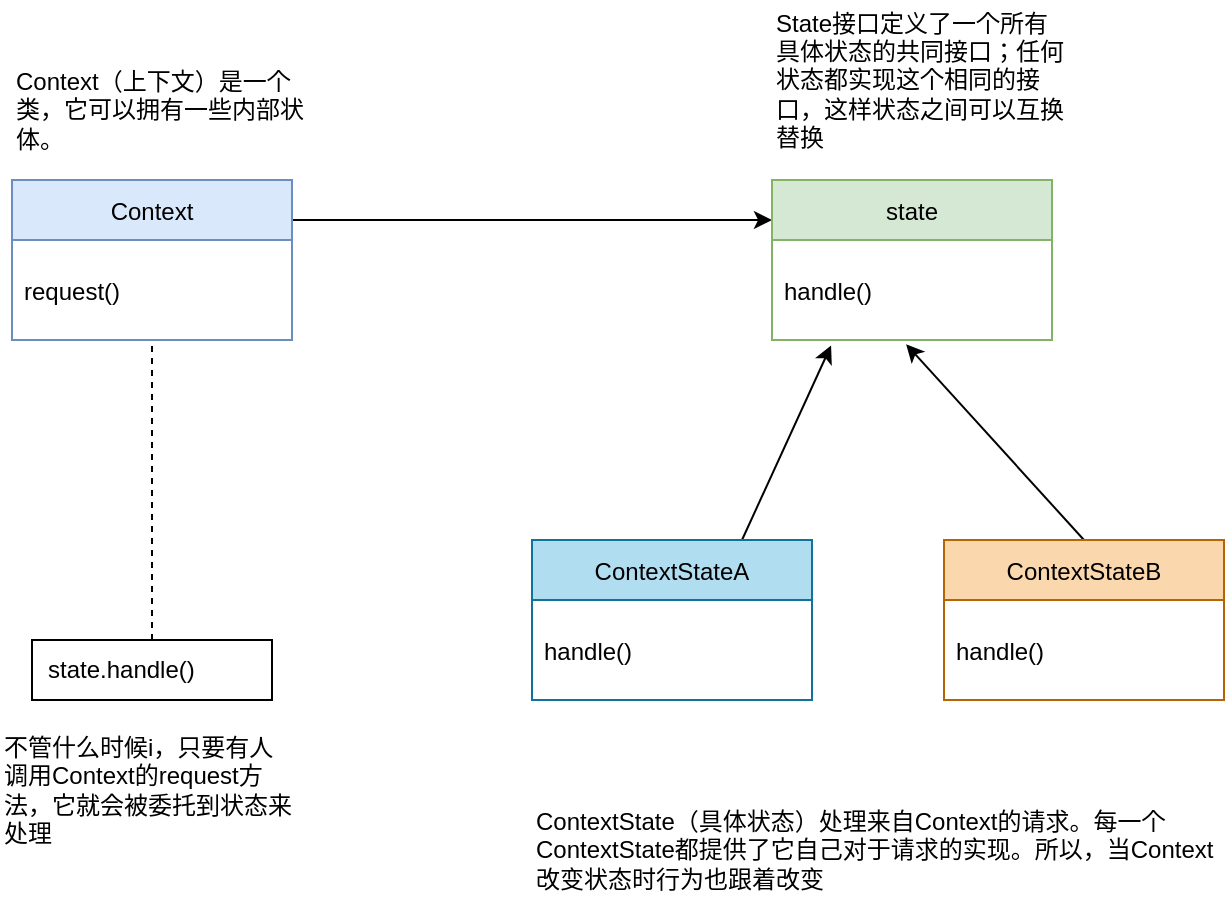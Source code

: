 <mxfile version="15.4.0" type="device"><diagram id="ZRb2vMLzseymjhVeqiOs" name="第 1 页"><mxGraphModel dx="1209" dy="809" grid="1" gridSize="10" guides="1" tooltips="1" connect="1" arrows="1" fold="1" page="1" pageScale="1" pageWidth="827" pageHeight="1169" math="0" shadow="0"><root><mxCell id="0"/><mxCell id="1" parent="0"/><mxCell id="JvCLx3ox3nxztrvhDEvz-16" style="edgeStyle=orthogonalEdgeStyle;rounded=0;orthogonalLoop=1;jettySize=auto;html=1;exitX=1;exitY=0.25;exitDx=0;exitDy=0;entryX=0;entryY=0.25;entryDx=0;entryDy=0;" edge="1" parent="1" source="JvCLx3ox3nxztrvhDEvz-10" target="JvCLx3ox3nxztrvhDEvz-14"><mxGeometry relative="1" as="geometry"/></mxCell><mxCell id="JvCLx3ox3nxztrvhDEvz-10" value="Context" style="swimlane;fontStyle=0;childLayout=stackLayout;horizontal=1;startSize=30;horizontalStack=0;resizeParent=1;resizeParentMax=0;resizeLast=0;collapsible=1;marginBottom=0;fillColor=#dae8fc;strokeColor=#6c8ebf;" vertex="1" parent="1"><mxGeometry x="154" y="140" width="140" height="80" as="geometry"/></mxCell><mxCell id="JvCLx3ox3nxztrvhDEvz-13" value="request()" style="text;strokeColor=none;fillColor=none;align=left;verticalAlign=middle;spacingLeft=4;spacingRight=4;overflow=hidden;points=[[0,0.5],[1,0.5]];portConstraint=eastwest;rotatable=0;" vertex="1" parent="JvCLx3ox3nxztrvhDEvz-10"><mxGeometry y="30" width="140" height="50" as="geometry"/></mxCell><mxCell id="JvCLx3ox3nxztrvhDEvz-14" value="state" style="swimlane;fontStyle=0;childLayout=stackLayout;horizontal=1;startSize=30;horizontalStack=0;resizeParent=1;resizeParentMax=0;resizeLast=0;collapsible=1;marginBottom=0;fillColor=#d5e8d4;strokeColor=#82b366;" vertex="1" parent="1"><mxGeometry x="534" y="140" width="140" height="80" as="geometry"/></mxCell><mxCell id="JvCLx3ox3nxztrvhDEvz-15" value="handle()" style="text;strokeColor=none;fillColor=none;align=left;verticalAlign=middle;spacingLeft=4;spacingRight=4;overflow=hidden;points=[[0,0.5],[1,0.5]];portConstraint=eastwest;rotatable=0;" vertex="1" parent="JvCLx3ox3nxztrvhDEvz-14"><mxGeometry y="30" width="140" height="50" as="geometry"/></mxCell><mxCell id="JvCLx3ox3nxztrvhDEvz-22" style="rounded=0;orthogonalLoop=1;jettySize=auto;html=1;exitX=0.75;exitY=0;exitDx=0;exitDy=0;entryX=0.211;entryY=1.054;entryDx=0;entryDy=0;entryPerimeter=0;" edge="1" parent="1" source="JvCLx3ox3nxztrvhDEvz-17" target="JvCLx3ox3nxztrvhDEvz-15"><mxGeometry relative="1" as="geometry"/></mxCell><mxCell id="JvCLx3ox3nxztrvhDEvz-17" value="ContextStateA" style="swimlane;fontStyle=0;childLayout=stackLayout;horizontal=1;startSize=30;horizontalStack=0;resizeParent=1;resizeParentMax=0;resizeLast=0;collapsible=1;marginBottom=0;fillColor=#b1ddf0;strokeColor=#10739e;" vertex="1" parent="1"><mxGeometry x="414" y="320" width="140" height="80" as="geometry"/></mxCell><mxCell id="JvCLx3ox3nxztrvhDEvz-18" value="handle()" style="text;strokeColor=none;fillColor=none;align=left;verticalAlign=middle;spacingLeft=4;spacingRight=4;overflow=hidden;points=[[0,0.5],[1,0.5]];portConstraint=eastwest;rotatable=0;" vertex="1" parent="JvCLx3ox3nxztrvhDEvz-17"><mxGeometry y="30" width="140" height="50" as="geometry"/></mxCell><mxCell id="JvCLx3ox3nxztrvhDEvz-21" style="rounded=0;orthogonalLoop=1;jettySize=auto;html=1;exitX=0.5;exitY=0;exitDx=0;exitDy=0;entryX=0.479;entryY=1.042;entryDx=0;entryDy=0;entryPerimeter=0;" edge="1" parent="1" source="JvCLx3ox3nxztrvhDEvz-19" target="JvCLx3ox3nxztrvhDEvz-15"><mxGeometry relative="1" as="geometry"/></mxCell><mxCell id="JvCLx3ox3nxztrvhDEvz-19" value="ContextStateB" style="swimlane;fontStyle=0;childLayout=stackLayout;horizontal=1;startSize=30;horizontalStack=0;resizeParent=1;resizeParentMax=0;resizeLast=0;collapsible=1;marginBottom=0;fillColor=#fad7ac;strokeColor=#b46504;" vertex="1" parent="1"><mxGeometry x="620" y="320" width="140" height="80" as="geometry"/></mxCell><mxCell id="JvCLx3ox3nxztrvhDEvz-20" value="handle()" style="text;strokeColor=none;fillColor=none;align=left;verticalAlign=middle;spacingLeft=4;spacingRight=4;overflow=hidden;points=[[0,0.5],[1,0.5]];portConstraint=eastwest;rotatable=0;" vertex="1" parent="JvCLx3ox3nxztrvhDEvz-19"><mxGeometry y="30" width="140" height="50" as="geometry"/></mxCell><mxCell id="JvCLx3ox3nxztrvhDEvz-23" value="Context（上下文）是一个类，它可以拥有一些内部状体。" style="text;html=1;strokeColor=none;fillColor=none;align=left;verticalAlign=middle;whiteSpace=wrap;rounded=0;" vertex="1" parent="1"><mxGeometry x="154" y="80" width="146" height="50" as="geometry"/></mxCell><mxCell id="JvCLx3ox3nxztrvhDEvz-24" value="State接口定义了一个所有具体状态的共同接口；任何状态都实现这个相同的接口，这样状态之间可以互换替换" style="text;html=1;strokeColor=none;fillColor=none;align=left;verticalAlign=middle;whiteSpace=wrap;rounded=0;" vertex="1" parent="1"><mxGeometry x="534" y="50" width="146" height="80" as="geometry"/></mxCell><mxCell id="JvCLx3ox3nxztrvhDEvz-26" style="edgeStyle=none;rounded=0;orthogonalLoop=1;jettySize=auto;html=1;exitX=0.5;exitY=0;exitDx=0;exitDy=0;dashed=1;endArrow=none;endFill=0;" edge="1" parent="1" source="JvCLx3ox3nxztrvhDEvz-25" target="JvCLx3ox3nxztrvhDEvz-13"><mxGeometry relative="1" as="geometry"/></mxCell><mxCell id="JvCLx3ox3nxztrvhDEvz-25" value="state.handle()" style="rounded=0;whiteSpace=wrap;html=1;align=left;spacingLeft=6;" vertex="1" parent="1"><mxGeometry x="164" y="370" width="120" height="30" as="geometry"/></mxCell><mxCell id="JvCLx3ox3nxztrvhDEvz-27" value="不管什么时候i，只要有人调用Context的request方法，它就会被委托到状态来处理" style="text;html=1;strokeColor=none;fillColor=none;align=left;verticalAlign=middle;whiteSpace=wrap;rounded=0;" vertex="1" parent="1"><mxGeometry x="148" y="410" width="146" height="70" as="geometry"/></mxCell><mxCell id="JvCLx3ox3nxztrvhDEvz-28" value="ContextState（具体状态）处理来自Context的请求。每一个ContextState都提供了它自己对于请求的实现。所以，当Context改变状态时行为也跟着改变" style="text;html=1;strokeColor=none;fillColor=none;align=left;verticalAlign=middle;whiteSpace=wrap;rounded=0;" vertex="1" parent="1"><mxGeometry x="414" y="440" width="346" height="70" as="geometry"/></mxCell></root></mxGraphModel></diagram></mxfile>